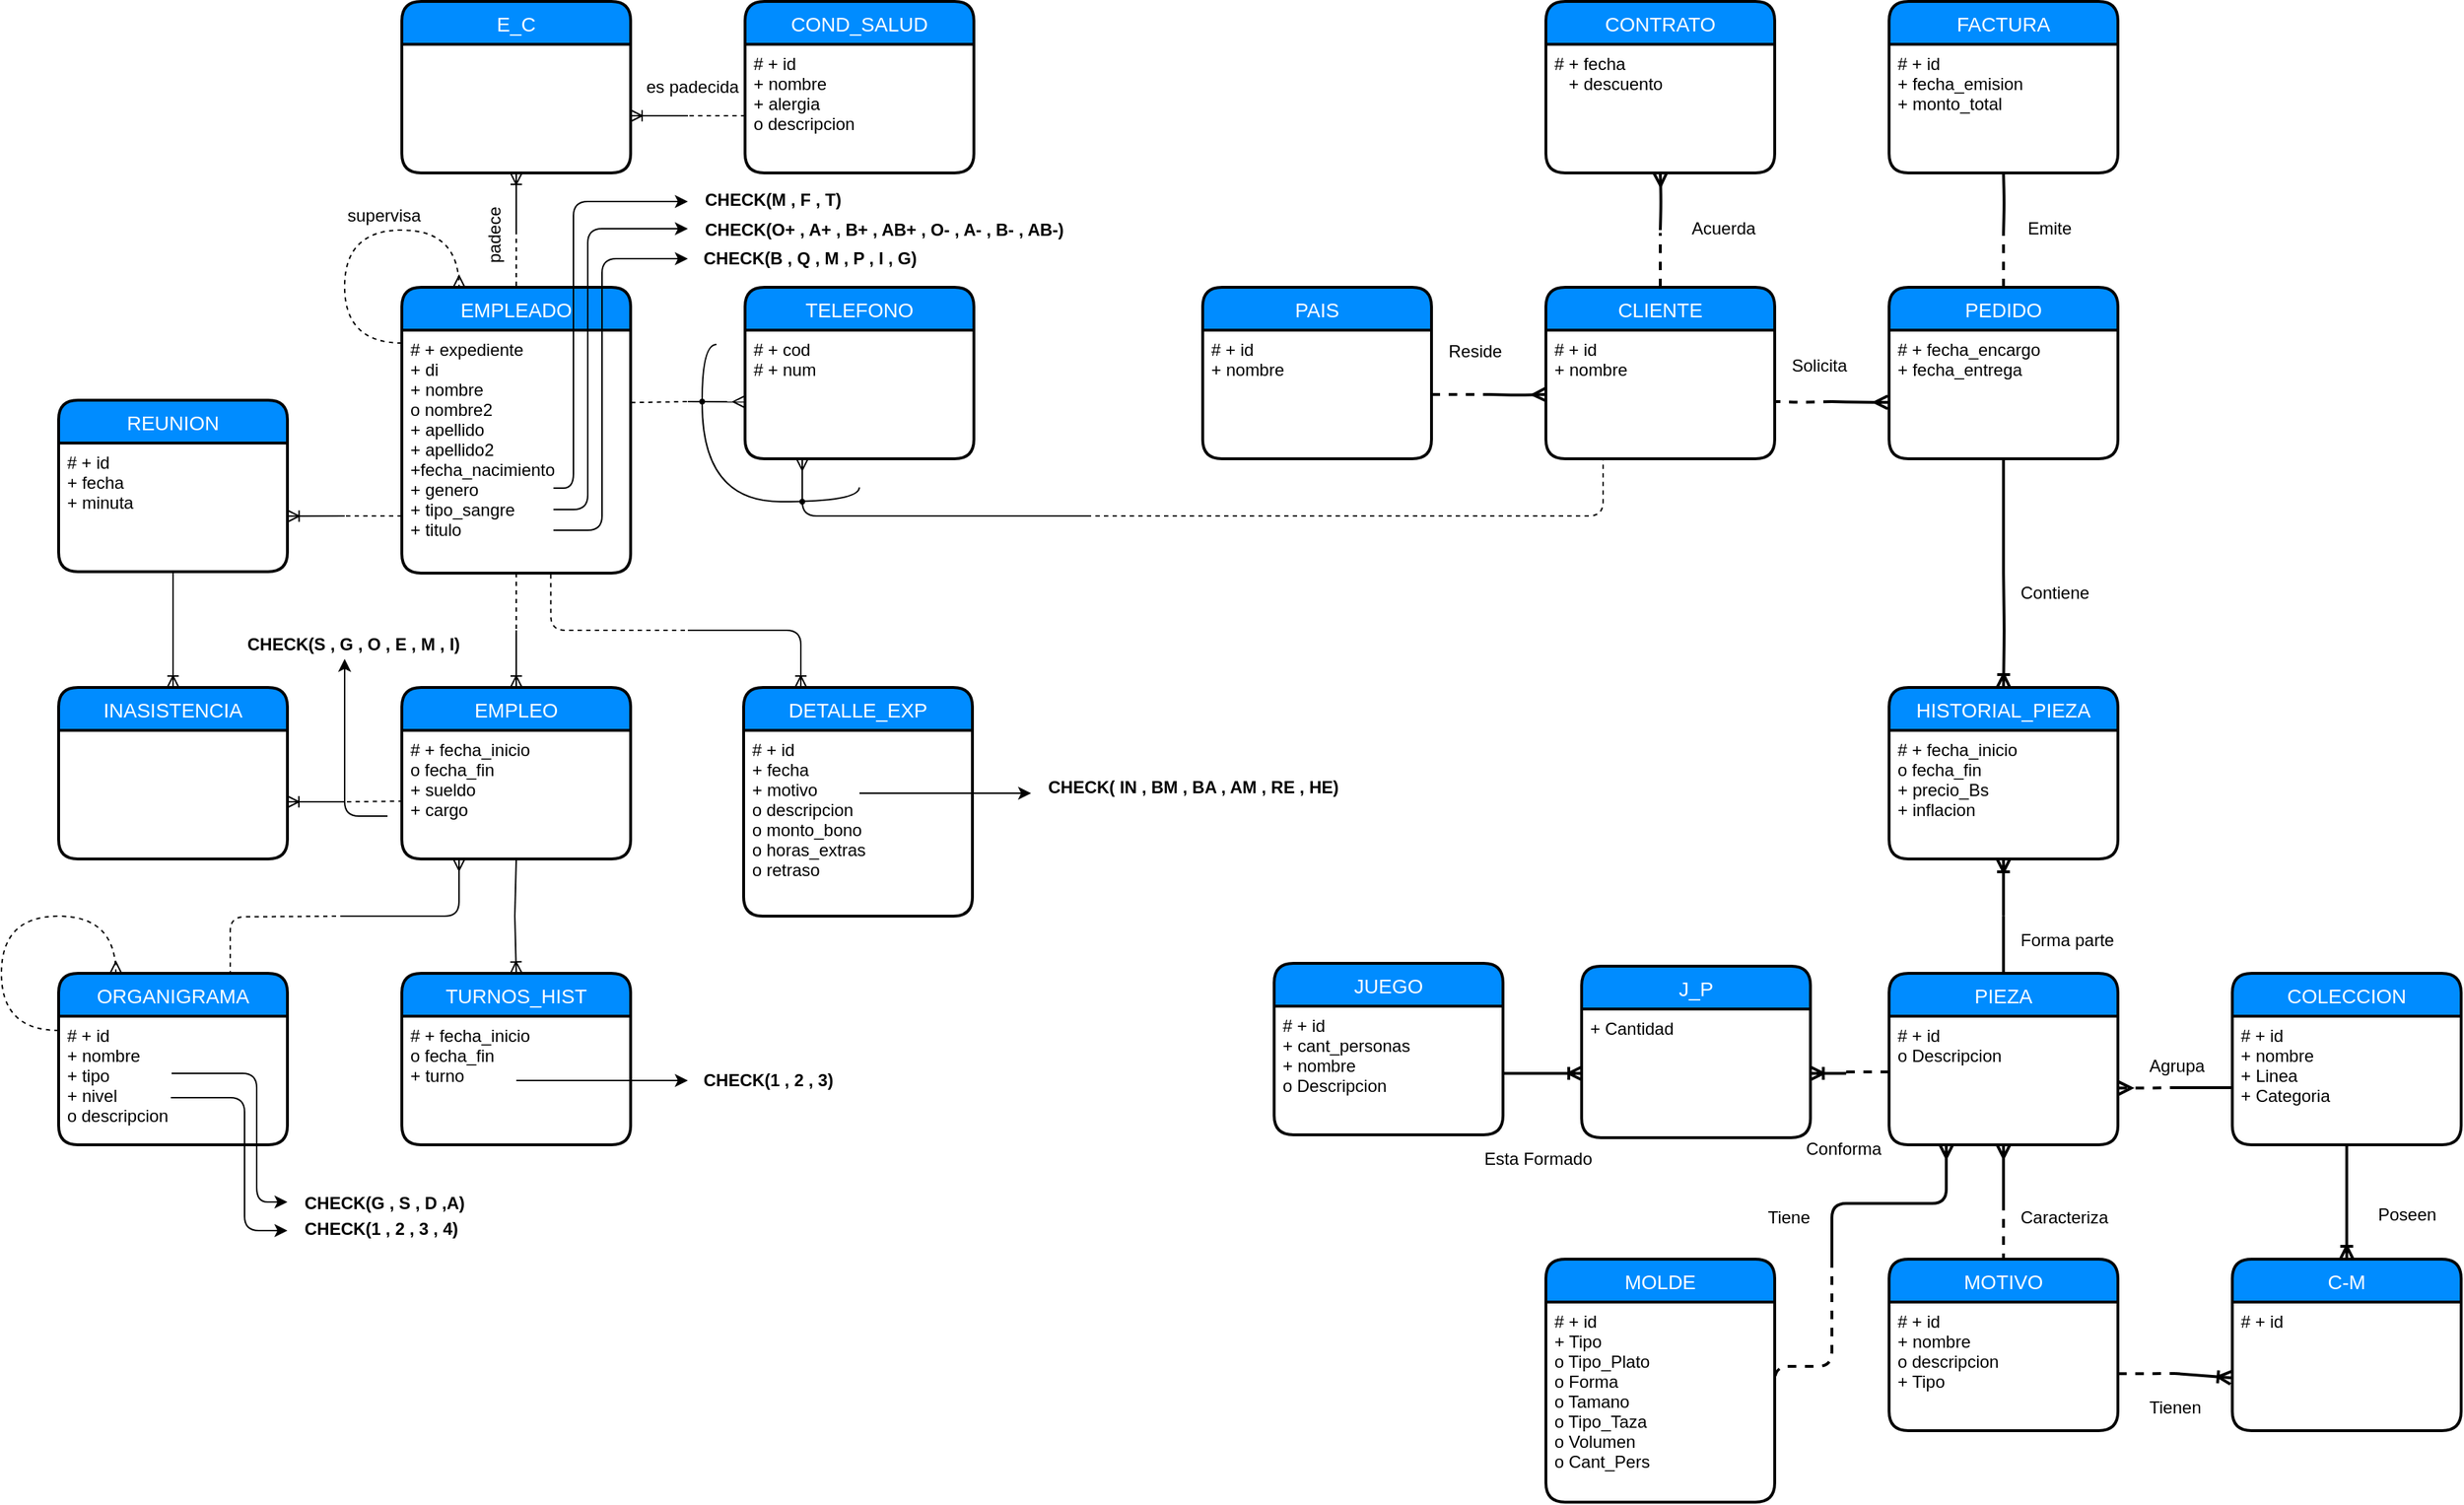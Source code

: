 <mxfile version="10.6.9" type="device"><diagram id="KdZ5281UHCIXJ5K23aXB" name="Page-1"><mxGraphModel dx="1227" dy="899" grid="1" gridSize="10" guides="1" tooltips="1" connect="1" arrows="1" fold="1" page="1" pageScale="1" pageWidth="413" pageHeight="291" background="none" math="0" shadow="0"><root><mxCell id="0"/><mxCell id="1" parent="0"/><mxCell id="2Ukig7DDvjT-zc9_AMr1-45" value="" style="edgeStyle=orthogonalEdgeStyle;fontSize=12;html=1;endArrow=ERmany;startArrow=none;strokeWidth=2;entryX=0.5;entryY=1;entryDx=0;entryDy=0;endFill=0;startFill=0;" parent="1" target="8MFb2g2aByraUoQBcx5X-42" edge="1"><mxGeometry width="100" height="100" relative="1" as="geometry"><mxPoint x="1600" y="240" as="sourcePoint"/><mxPoint x="2820" y="192" as="targetPoint"/></mxGeometry></mxCell><mxCell id="2Ukig7DDvjT-zc9_AMr1-69" value="" style="edgeStyle=orthogonalEdgeStyle;fontSize=12;html=1;endArrow=none;startArrow=ERmany;strokeWidth=2;endFill=0;startFill=0;exitX=-0.006;exitY=0.561;exitDx=0;exitDy=0;exitPerimeter=0;" parent="1" source="8MFb2g2aByraUoQBcx5X-36" edge="1"><mxGeometry width="100" height="100" relative="1" as="geometry"><mxPoint x="1750" y="370" as="sourcePoint"/><mxPoint x="1720" y="360" as="targetPoint"/><Array as="points"><mxPoint x="1740" y="360"/></Array></mxGeometry></mxCell><mxCell id="2Ukig7DDvjT-zc9_AMr1-70" value="" style="edgeStyle=orthogonalEdgeStyle;fontSize=12;html=1;endArrow=none;startArrow=none;strokeWidth=2;entryX=0.5;entryY=1;entryDx=0;entryDy=0;startFill=0;endFill=0;" parent="1" target="8MFb2g2aByraUoQBcx5X-44" edge="1"><mxGeometry width="100" height="100" relative="1" as="geometry"><mxPoint x="1840" y="242" as="sourcePoint"/><mxPoint x="2890" y="105" as="targetPoint"/></mxGeometry></mxCell><mxCell id="2Ukig7DDvjT-zc9_AMr1-71" value="" style="edgeStyle=orthogonalEdgeStyle;fontSize=12;html=1;endArrow=none;startArrow=none;strokeWidth=2;entryX=1.005;entryY=0.555;entryDx=0;entryDy=0;startFill=0;endFill=0;dashed=1;entryPerimeter=0;" parent="1" target="8MFb2g2aByraUoQBcx5X-38" edge="1"><mxGeometry width="100" height="100" relative="1" as="geometry"><mxPoint x="1720" y="360" as="sourcePoint"/><mxPoint x="2580" y="432" as="targetPoint"/><Array as="points"/></mxGeometry></mxCell><mxCell id="2Ukig7DDvjT-zc9_AMr1-72" value="" style="edgeStyle=orthogonalEdgeStyle;fontSize=12;html=1;endArrow=none;startArrow=none;strokeWidth=2;exitX=0.5;exitY=0;exitDx=0;exitDy=0;startFill=0;endFill=0;dashed=1;" parent="1" source="8MFb2g2aByraUoQBcx5X-37" edge="1"><mxGeometry width="100" height="100" relative="1" as="geometry"><mxPoint x="2750" y="272" as="sourcePoint"/><mxPoint x="1600" y="242" as="targetPoint"/></mxGeometry></mxCell><mxCell id="2Ukig7DDvjT-zc9_AMr1-75" value="" style="edgeStyle=orthogonalEdgeStyle;fontSize=12;html=1;endArrow=ERmany;startArrow=none;strokeWidth=2;entryX=0;entryY=0.5;entryDx=0;entryDy=0;endFill=0;startFill=0;" parent="1" target="8MFb2g2aByraUoQBcx5X-38" edge="1"><mxGeometry width="100" height="100" relative="1" as="geometry"><mxPoint x="1480" y="355" as="sourcePoint"/><mxPoint x="2480" y="512" as="targetPoint"/></mxGeometry></mxCell><mxCell id="2Ukig7DDvjT-zc9_AMr1-77" value="" style="edgeStyle=orthogonalEdgeStyle;fontSize=12;html=1;endArrow=none;startArrow=none;strokeWidth=2;dashed=1;startFill=0;endFill=0;exitX=0.5;exitY=0;exitDx=0;exitDy=0;" parent="1" source="8MFb2g2aByraUoQBcx5X-35" edge="1"><mxGeometry width="100" height="100" relative="1" as="geometry"><mxPoint x="2400" y="282" as="sourcePoint"/><mxPoint x="1840" y="242" as="targetPoint"/></mxGeometry></mxCell><mxCell id="8MFb2g2aByraUoQBcx5X-41" value="CONTRATO" style="swimlane;childLayout=stackLayout;horizontal=1;startSize=30;horizontalStack=0;fillColor=#008cff;fontColor=#FFFFFF;rounded=1;fontSize=14;fontStyle=0;strokeWidth=2;resizeParent=0;resizeLast=1;shadow=0;dashed=0;align=center;" parent="1" vertex="1"><mxGeometry x="1520" y="80" width="160" height="120" as="geometry"/></mxCell><mxCell id="8MFb2g2aByraUoQBcx5X-42" value="# + fecha&#10;   + descuento&#10;" style="align=left;strokeColor=none;fillColor=none;spacingLeft=4;fontSize=12;verticalAlign=top;resizable=0;rotatable=0;part=1;" parent="8MFb2g2aByraUoQBcx5X-41" vertex="1"><mxGeometry y="30" width="160" height="90" as="geometry"/></mxCell><mxCell id="8MFb2g2aByraUoQBcx5X-37" value="CLIENTE" style="swimlane;childLayout=stackLayout;horizontal=1;startSize=30;horizontalStack=0;fillColor=#008cff;fontColor=#FFFFFF;rounded=1;fontSize=14;fontStyle=0;strokeWidth=2;resizeParent=0;resizeLast=1;shadow=0;dashed=0;align=center;" parent="1" vertex="1"><mxGeometry x="1520" y="280" width="160" height="120" as="geometry"/></mxCell><mxCell id="8MFb2g2aByraUoQBcx5X-38" value="# + id&#10;+ nombre&#10;" style="align=left;strokeColor=none;fillColor=none;spacingLeft=4;fontSize=12;verticalAlign=top;resizable=0;rotatable=0;part=1;" parent="8MFb2g2aByraUoQBcx5X-37" vertex="1"><mxGeometry y="30" width="160" height="90" as="geometry"/></mxCell><mxCell id="8MFb2g2aByraUoQBcx5X-45" value="PAIS" style="swimlane;childLayout=stackLayout;horizontal=1;startSize=30;horizontalStack=0;fillColor=#008cff;fontColor=#FFFFFF;rounded=1;fontSize=14;fontStyle=0;strokeWidth=2;resizeParent=0;resizeLast=1;shadow=0;dashed=0;align=center;" parent="1" vertex="1"><mxGeometry x="1280" y="280" width="160" height="120" as="geometry"/></mxCell><mxCell id="8MFb2g2aByraUoQBcx5X-46" value="# + id&#10;+ nombre&#10;" style="align=left;strokeColor=none;fillColor=none;spacingLeft=4;fontSize=12;verticalAlign=top;resizable=0;rotatable=0;part=1;" parent="8MFb2g2aByraUoQBcx5X-45" vertex="1"><mxGeometry y="30" width="160" height="90" as="geometry"/></mxCell><mxCell id="8MFb2g2aByraUoQBcx5X-35" value="PEDIDO" style="swimlane;childLayout=stackLayout;horizontal=1;startSize=30;horizontalStack=0;fillColor=#008cff;fontColor=#FFFFFF;rounded=1;fontSize=14;fontStyle=0;strokeWidth=2;resizeParent=0;resizeLast=1;shadow=0;dashed=0;align=center;" parent="1" vertex="1"><mxGeometry x="1760" y="280" width="160" height="120" as="geometry"/></mxCell><mxCell id="8MFb2g2aByraUoQBcx5X-36" value="# + fecha_encargo&#10;+ fecha_entrega&#10;" style="align=left;strokeColor=none;fillColor=none;spacingLeft=4;fontSize=12;verticalAlign=top;resizable=0;rotatable=0;part=1;" parent="8MFb2g2aByraUoQBcx5X-35" vertex="1"><mxGeometry y="30" width="160" height="90" as="geometry"/></mxCell><mxCell id="8MFb2g2aByraUoQBcx5X-43" value="FACTURA" style="swimlane;childLayout=stackLayout;horizontal=1;startSize=30;horizontalStack=0;fillColor=#008cff;fontColor=#FFFFFF;rounded=1;fontSize=14;fontStyle=0;strokeWidth=2;resizeParent=0;resizeLast=1;shadow=0;dashed=0;align=center;" parent="1" vertex="1"><mxGeometry x="1760" y="80" width="160" height="120" as="geometry"/></mxCell><mxCell id="8MFb2g2aByraUoQBcx5X-44" value="# + id&#10;+ fecha_emision&#10;+ monto_total&#10;" style="align=left;strokeColor=none;fillColor=none;spacingLeft=4;fontSize=12;verticalAlign=top;resizable=0;rotatable=0;part=1;" parent="8MFb2g2aByraUoQBcx5X-43" vertex="1"><mxGeometry y="30" width="160" height="90" as="geometry"/></mxCell><mxCell id="n-U957PJ77LbrrC97Px5-15" value="COLECCION" style="swimlane;childLayout=stackLayout;horizontal=1;startSize=30;horizontalStack=0;fillColor=#008cff;fontColor=#FFFFFF;rounded=1;fontSize=14;fontStyle=0;strokeWidth=2;resizeParent=0;resizeLast=1;shadow=0;dashed=0;align=center;" parent="1" vertex="1"><mxGeometry x="2000" y="760" width="160" height="120" as="geometry"/></mxCell><mxCell id="n-U957PJ77LbrrC97Px5-16" value="# + id&#10;+ nombre&#10;+ Linea&#10;+ Categoria&#10;" style="align=left;strokeColor=none;fillColor=none;spacingLeft=4;fontSize=12;verticalAlign=top;resizable=0;rotatable=0;part=1;" parent="n-U957PJ77LbrrC97Px5-15" vertex="1"><mxGeometry y="30" width="160" height="90" as="geometry"/></mxCell><mxCell id="n-U957PJ77LbrrC97Px5-17" value="PIEZA" style="swimlane;childLayout=stackLayout;horizontal=1;startSize=30;horizontalStack=0;fillColor=#008cff;fontColor=#FFFFFF;rounded=1;fontSize=14;fontStyle=0;strokeWidth=2;resizeParent=0;resizeLast=1;shadow=0;dashed=0;align=center;" parent="1" vertex="1"><mxGeometry x="1760" y="760" width="160" height="120" as="geometry"/></mxCell><mxCell id="n-U957PJ77LbrrC97Px5-18" value="# + id&#10;o Descripcion&#10;" style="align=left;strokeColor=none;fillColor=none;spacingLeft=4;fontSize=12;verticalAlign=top;resizable=0;rotatable=0;part=1;" parent="n-U957PJ77LbrrC97Px5-17" vertex="1"><mxGeometry y="30" width="160" height="90" as="geometry"/></mxCell><mxCell id="n-U957PJ77LbrrC97Px5-43" value="" style="edgeStyle=orthogonalEdgeStyle;fontSize=12;html=1;endArrow=none;startArrow=none;startFill=0;endFill=0;exitX=0.5;exitY=1;exitDx=0;exitDy=0;strokeWidth=2;" parent="1" source="8MFb2g2aByraUoQBcx5X-36" edge="1"><mxGeometry width="100" height="100" relative="1" as="geometry"><mxPoint x="2024.5" y="499.667" as="sourcePoint"/><mxPoint x="1840" y="480" as="targetPoint"/><Array as="points"><mxPoint x="1840" y="480"/></Array></mxGeometry></mxCell><mxCell id="n-U957PJ77LbrrC97Px5-44" value="" style="edgeStyle=orthogonalEdgeStyle;fontSize=12;html=1;endArrow=ERoneToMany;startArrow=none;startFill=0;endFill=0;entryX=0.5;entryY=0;entryDx=0;entryDy=0;strokeWidth=2;" parent="1" target="n-U957PJ77LbrrC97Px5-59" edge="1"><mxGeometry width="100" height="100" relative="1" as="geometry"><mxPoint x="1840" y="480" as="sourcePoint"/><mxPoint x="1918.667" y="519.667" as="targetPoint"/><Array as="points"/></mxGeometry></mxCell><mxCell id="n-U957PJ77LbrrC97Px5-45" value="" style="edgeStyle=orthogonalEdgeStyle;fontSize=12;html=1;endArrow=none;startArrow=ERoneToMany;startFill=0;endFill=0;exitX=0.5;exitY=1;exitDx=0;exitDy=0;strokeWidth=2;" parent="1" source="n-U957PJ77LbrrC97Px5-60" edge="1"><mxGeometry width="100" height="100" relative="1" as="geometry"><mxPoint x="1760.5" y="719.667" as="sourcePoint"/><mxPoint x="1839.667" y="719.667" as="targetPoint"/><Array as="points"><mxPoint x="1840" y="720"/></Array></mxGeometry></mxCell><mxCell id="n-U957PJ77LbrrC97Px5-46" value="" style="edgeStyle=orthogonalEdgeStyle;fontSize=12;html=1;endArrow=none;startArrow=none;startFill=0;endFill=0;exitX=0.5;exitY=0;exitDx=0;exitDy=0;strokeWidth=2;" parent="1" source="n-U957PJ77LbrrC97Px5-17" edge="1"><mxGeometry width="100" height="100" relative="1" as="geometry"><mxPoint x="1760.5" y="719.667" as="sourcePoint"/><mxPoint x="1839.667" y="719.667" as="targetPoint"/><Array as="points"><mxPoint x="1840" y="720"/></Array></mxGeometry></mxCell><mxCell id="n-U957PJ77LbrrC97Px5-49" value="" style="edgeStyle=orthogonalEdgeStyle;fontSize=12;html=1;endArrow=none;startArrow=ERmany;startFill=0;endFill=0;exitX=0.5;exitY=1;exitDx=0;exitDy=0;strokeWidth=2;" parent="1" source="n-U957PJ77LbrrC97Px5-18" edge="1"><mxGeometry width="100" height="100" relative="1" as="geometry"><mxPoint x="1900" y="930.667" as="sourcePoint"/><mxPoint x="1840" y="920" as="targetPoint"/><Array as="points"/></mxGeometry></mxCell><mxCell id="n-U957PJ77LbrrC97Px5-50" value="" style="edgeStyle=orthogonalEdgeStyle;fontSize=12;html=1;endArrow=none;startArrow=none;dashed=1;startFill=0;endFill=0;entryX=0.5;entryY=0;entryDx=0;entryDy=0;strokeWidth=2;" parent="1" target="n-U957PJ77LbrrC97Px5-13" edge="1"><mxGeometry width="100" height="100" relative="1" as="geometry"><mxPoint x="1840" y="920" as="sourcePoint"/><mxPoint x="2009.667" y="929.667" as="targetPoint"/><Array as="points"><mxPoint x="1840" y="929"/><mxPoint x="1840" y="929"/></Array></mxGeometry></mxCell><mxCell id="n-U957PJ77LbrrC97Px5-54" value="" style="edgeStyle=orthogonalEdgeStyle;fontSize=12;html=1;endArrow=none;startArrow=none;startFill=0;endFill=0;entryX=0;entryY=0.556;entryDx=0;entryDy=0;entryPerimeter=0;strokeWidth=2;" parent="1" target="n-U957PJ77LbrrC97Px5-16" edge="1"><mxGeometry width="100" height="100" relative="1" as="geometry"><mxPoint x="1960" y="840" as="sourcePoint"/><mxPoint x="2060.5" y="919.667" as="targetPoint"/><Array as="points"><mxPoint x="1980" y="840"/><mxPoint x="1980" y="840"/></Array></mxGeometry></mxCell><mxCell id="n-U957PJ77LbrrC97Px5-55" value="" style="edgeStyle=orthogonalEdgeStyle;fontSize=12;html=1;endArrow=none;startArrow=ERmany;startFill=0;endFill=0;exitX=1.002;exitY=0.559;exitDx=0;exitDy=0;exitPerimeter=0;dashed=1;strokeWidth=2;" parent="1" source="n-U957PJ77LbrrC97Px5-18" edge="1"><mxGeometry width="100" height="100" relative="1" as="geometry"><mxPoint x="1930" y="850" as="sourcePoint"/><mxPoint x="1960" y="840" as="targetPoint"/><Array as="points"><mxPoint x="1940" y="840"/><mxPoint x="1940" y="840"/></Array></mxGeometry></mxCell><mxCell id="n-U957PJ77LbrrC97Px5-59" value="HISTORIAL_PIEZA" style="swimlane;childLayout=stackLayout;horizontal=1;startSize=30;horizontalStack=0;fillColor=#008cff;fontColor=#FFFFFF;rounded=1;fontSize=14;fontStyle=0;strokeWidth=2;resizeParent=0;resizeLast=1;shadow=0;dashed=0;align=center;" parent="1" vertex="1"><mxGeometry x="1760" y="560" width="160" height="120" as="geometry"/></mxCell><mxCell id="n-U957PJ77LbrrC97Px5-60" value="# + fecha_inicio&#10;o fecha_fin&#10;+ precio_Bs&#10;+ inflacion&#10;" style="align=left;strokeColor=none;fillColor=none;spacingLeft=4;fontSize=12;verticalAlign=top;resizable=0;rotatable=0;part=1;" parent="n-U957PJ77LbrrC97Px5-59" vertex="1"><mxGeometry y="30" width="160" height="90" as="geometry"/></mxCell><mxCell id="n-U957PJ77LbrrC97Px5-13" value="MOTIVO" style="swimlane;childLayout=stackLayout;horizontal=1;startSize=30;horizontalStack=0;fillColor=#008cff;fontColor=#FFFFFF;rounded=1;fontSize=14;fontStyle=0;strokeWidth=2;resizeParent=0;resizeLast=1;shadow=0;dashed=0;align=center;" parent="1" vertex="1"><mxGeometry x="1760" y="960" width="160" height="120" as="geometry"/></mxCell><mxCell id="n-U957PJ77LbrrC97Px5-14" value="# + id&#10;+ nombre&#10;o descripcion&#10;+ Tipo&#10;" style="align=left;strokeColor=none;fillColor=none;spacingLeft=4;fontSize=12;verticalAlign=top;resizable=0;rotatable=0;part=1;" parent="n-U957PJ77LbrrC97Px5-13" vertex="1"><mxGeometry y="30" width="160" height="90" as="geometry"/></mxCell><mxCell id="n-U957PJ77LbrrC97Px5-71" value="" style="edgeStyle=orthogonalEdgeStyle;fontSize=12;html=1;endArrow=none;startArrow=none;startFill=0;endFill=0;strokeWidth=2;exitX=1.001;exitY=0.557;exitDx=0;exitDy=0;exitPerimeter=0;dashed=1;" parent="1" source="n-U957PJ77LbrrC97Px5-14" edge="1"><mxGeometry width="100" height="100" relative="1" as="geometry"><mxPoint x="1920" y="1041" as="sourcePoint"/><mxPoint x="1960" y="1040" as="targetPoint"/><Array as="points"><mxPoint x="1940" y="1040"/><mxPoint x="1940" y="1040"/></Array></mxGeometry></mxCell><mxCell id="n-U957PJ77LbrrC97Px5-77" value="C-M" style="swimlane;childLayout=stackLayout;horizontal=1;startSize=30;horizontalStack=0;fillColor=#008cff;fontColor=#FFFFFF;rounded=1;fontSize=14;fontStyle=0;strokeWidth=2;resizeParent=0;resizeLast=1;shadow=0;dashed=0;align=center;" parent="1" vertex="1"><mxGeometry x="2000" y="960" width="160" height="120" as="geometry"/></mxCell><mxCell id="n-U957PJ77LbrrC97Px5-78" value="# + id" style="align=left;strokeColor=none;fillColor=none;spacingLeft=4;fontSize=12;verticalAlign=top;resizable=0;rotatable=0;part=1;" parent="n-U957PJ77LbrrC97Px5-77" vertex="1"><mxGeometry y="30" width="160" height="90" as="geometry"/></mxCell><mxCell id="1t8jp2ExBlHIEbBPJkbj-30" value="" style="edgeStyle=orthogonalEdgeStyle;fontSize=12;html=1;endArrow=none;startArrow=none;strokeWidth=2;endFill=0;startFill=0;exitX=1;exitY=0.5;exitDx=0;exitDy=0;dashed=1;" parent="1" source="8MFb2g2aByraUoQBcx5X-46" edge="1"><mxGeometry width="100" height="100" relative="1" as="geometry"><mxPoint x="1450" y="350" as="sourcePoint"/><mxPoint x="1480" y="355" as="targetPoint"/></mxGeometry></mxCell><mxCell id="2U6bCRyhWDE1YQXU-Az3-1" value="Esta Formado" style="text;html=1;resizable=0;points=[];autosize=1;align=left;verticalAlign=top;spacingTop=-4;" parent="1" vertex="1"><mxGeometry x="1475" y="880" width="90" height="20" as="geometry"/></mxCell><mxCell id="2U6bCRyhWDE1YQXU-Az3-2" value="Agrupa" style="text;html=1;resizable=0;points=[];autosize=1;align=left;verticalAlign=top;spacingTop=-4;" parent="1" vertex="1"><mxGeometry x="1940" y="815" width="50" height="20" as="geometry"/></mxCell><mxCell id="2U6bCRyhWDE1YQXU-Az3-5" value="Tienen" style="text;html=1;resizable=0;points=[];autosize=1;align=left;verticalAlign=top;spacingTop=-4;" parent="1" vertex="1"><mxGeometry x="1940" y="1054" width="50" height="20" as="geometry"/></mxCell><mxCell id="2U6bCRyhWDE1YQXU-Az3-6" value="Caracteriza" style="text;html=1;resizable=0;points=[];autosize=1;align=left;verticalAlign=top;spacingTop=-4;" parent="1" vertex="1"><mxGeometry x="1850" y="921" width="80" height="20" as="geometry"/></mxCell><mxCell id="2U6bCRyhWDE1YQXU-Az3-8" value="Contiene" style="text;html=1;resizable=0;points=[];autosize=1;align=left;verticalAlign=top;spacingTop=-4;" parent="1" vertex="1"><mxGeometry x="1850" y="484" width="60" height="20" as="geometry"/></mxCell><mxCell id="2U6bCRyhWDE1YQXU-Az3-9" value="Forma parte" style="text;html=1;resizable=0;points=[];autosize=1;align=left;verticalAlign=top;spacingTop=-4;" parent="1" vertex="1"><mxGeometry x="1850" y="727" width="80" height="20" as="geometry"/></mxCell><mxCell id="2U6bCRyhWDE1YQXU-Az3-11" value="MOLDE" style="swimlane;childLayout=stackLayout;horizontal=1;startSize=30;horizontalStack=0;fillColor=#008cff;fontColor=#FFFFFF;rounded=1;fontSize=14;fontStyle=0;strokeWidth=2;resizeParent=0;resizeLast=1;shadow=0;dashed=0;align=center;" parent="1" vertex="1"><mxGeometry x="1520" y="960" width="160" height="170" as="geometry"/></mxCell><mxCell id="2U6bCRyhWDE1YQXU-Az3-12" value="# + id&#10;+ Tipo&#10;o Tipo_Plato&#10;o Forma&#10;o Tamano&#10;o Tipo_Taza&#10;o Volumen&#10;o Cant_Pers&#10;&#10;" style="align=left;strokeColor=none;fillColor=none;spacingLeft=4;fontSize=12;verticalAlign=top;resizable=0;rotatable=0;part=1;" parent="2U6bCRyhWDE1YQXU-Az3-11" vertex="1"><mxGeometry y="30" width="160" height="140" as="geometry"/></mxCell><mxCell id="2U6bCRyhWDE1YQXU-Az3-16" value="" style="edgeStyle=orthogonalEdgeStyle;fontSize=12;html=1;endArrow=none;startArrow=none;dashed=1;startFill=0;endFill=0;entryX=1;entryY=0.5;entryDx=0;entryDy=0;strokeWidth=2;" parent="1" target="2U6bCRyhWDE1YQXU-Az3-12" edge="1"><mxGeometry width="100" height="100" relative="1" as="geometry"><mxPoint x="1720" y="960" as="sourcePoint"/><mxPoint x="1720" y="1070" as="targetPoint"/><Array as="points"><mxPoint x="1720" y="1035"/></Array></mxGeometry></mxCell><mxCell id="2U6bCRyhWDE1YQXU-Az3-17" value="" style="edgeStyle=orthogonalEdgeStyle;fontSize=12;html=1;endArrow=ERmany;startArrow=none;startFill=0;endFill=0;strokeWidth=2;entryX=0.25;entryY=1;entryDx=0;entryDy=0;" parent="1" target="n-U957PJ77LbrrC97Px5-18" edge="1"><mxGeometry width="100" height="100" relative="1" as="geometry"><mxPoint x="1720" y="960" as="sourcePoint"/><mxPoint x="1731" y="880" as="targetPoint"/><Array as="points"><mxPoint x="1720" y="921"/><mxPoint x="1800" y="921"/></Array></mxGeometry></mxCell><mxCell id="2U6bCRyhWDE1YQXU-Az3-18" value="Tiene" style="text;html=1;strokeColor=none;fillColor=none;align=center;verticalAlign=middle;whiteSpace=wrap;rounded=0;" parent="1" vertex="1"><mxGeometry x="1670" y="921" width="40" height="20" as="geometry"/></mxCell><mxCell id="2U6bCRyhWDE1YQXU-Az3-27" value="" style="endArrow=ERoneToMany;html=1;strokeWidth=2;endFill=0;" parent="1" edge="1"><mxGeometry width="50" height="50" relative="1" as="geometry"><mxPoint x="1960" y="1040" as="sourcePoint"/><mxPoint x="1999" y="1043" as="targetPoint"/></mxGeometry></mxCell><mxCell id="ecQunXTsC8GVdvr3yXkD-1" value="Solicita" style="text;html=1;resizable=0;points=[];autosize=1;align=left;verticalAlign=top;spacingTop=-4;" parent="1" vertex="1"><mxGeometry x="1690" y="325" width="50" height="20" as="geometry"/></mxCell><mxCell id="ecQunXTsC8GVdvr3yXkD-2" value="Emite" style="text;html=1;resizable=0;points=[];autosize=1;align=left;verticalAlign=top;spacingTop=-4;" parent="1" vertex="1"><mxGeometry x="1855" y="229" width="50" height="20" as="geometry"/></mxCell><mxCell id="ecQunXTsC8GVdvr3yXkD-3" value="Acuerda" style="text;html=1;resizable=0;points=[];autosize=1;align=left;verticalAlign=top;spacingTop=-4;" parent="1" vertex="1"><mxGeometry x="1620" y="229" width="60" height="20" as="geometry"/></mxCell><mxCell id="ecQunXTsC8GVdvr3yXkD-4" value="Reside" style="text;html=1;resizable=0;points=[];autosize=1;align=left;verticalAlign=top;spacingTop=-4;" parent="1" vertex="1"><mxGeometry x="1450" y="315" width="50" height="20" as="geometry"/></mxCell><mxCell id="N-Uni06-VguMJEZUlkR4-1" value="" style="endArrow=ERoneToMany;html=1;strokeWidth=2;endFill=0;exitX=0.5;exitY=1;exitDx=0;exitDy=0;" parent="1" source="n-U957PJ77LbrrC97Px5-16" target="n-U957PJ77LbrrC97Px5-77" edge="1"><mxGeometry width="50" height="50" relative="1" as="geometry"><mxPoint x="2070" y="910" as="sourcePoint"/><mxPoint x="2130" y="930" as="targetPoint"/></mxGeometry></mxCell><mxCell id="n-U957PJ77LbrrC97Px5-19" value="JUEGO" style="swimlane;childLayout=stackLayout;horizontal=1;startSize=30;horizontalStack=0;fillColor=#008cff;fontColor=#FFFFFF;rounded=1;fontSize=14;fontStyle=0;strokeWidth=2;resizeParent=0;resizeLast=1;shadow=0;dashed=0;align=center;" parent="1" vertex="1"><mxGeometry x="1330" y="753" width="160" height="120" as="geometry"/></mxCell><mxCell id="n-U957PJ77LbrrC97Px5-20" value="# + id&#10;+ cant_personas&#10;+ nombre&#10;o Descripcion&#10;" style="align=left;strokeColor=none;fillColor=none;spacingLeft=4;fontSize=12;verticalAlign=top;resizable=0;rotatable=0;part=1;" parent="n-U957PJ77LbrrC97Px5-19" vertex="1"><mxGeometry y="30" width="160" height="90" as="geometry"/></mxCell><mxCell id="N-Uni06-VguMJEZUlkR4-3" value="J_P" style="swimlane;childLayout=stackLayout;horizontal=1;startSize=30;horizontalStack=0;fillColor=#008cff;fontColor=#FFFFFF;rounded=1;fontSize=14;fontStyle=0;strokeWidth=2;resizeParent=0;resizeLast=1;shadow=0;dashed=0;align=center;" parent="1" vertex="1"><mxGeometry x="1545" y="755" width="160" height="120" as="geometry"/></mxCell><mxCell id="N-Uni06-VguMJEZUlkR4-4" value="+ Cantidad" style="align=left;strokeColor=none;fillColor=none;spacingLeft=4;fontSize=12;verticalAlign=top;resizable=0;rotatable=0;part=1;" parent="N-Uni06-VguMJEZUlkR4-3" vertex="1"><mxGeometry y="30" width="160" height="90" as="geometry"/></mxCell><mxCell id="N-Uni06-VguMJEZUlkR4-5" value="" style="endArrow=none;html=1;strokeWidth=2;startArrow=ERoneToMany;startFill=0;exitX=0;exitY=0.5;exitDx=0;exitDy=0;entryX=1;entryY=0.522;entryDx=0;entryDy=0;entryPerimeter=0;" parent="1" source="N-Uni06-VguMJEZUlkR4-4" target="n-U957PJ77LbrrC97Px5-20" edge="1"><mxGeometry width="50" height="50" relative="1" as="geometry"><mxPoint x="1530" y="830" as="sourcePoint"/><mxPoint x="1500" y="830" as="targetPoint"/></mxGeometry></mxCell><mxCell id="N-Uni06-VguMJEZUlkR4-6" value="" style="endArrow=none;dashed=1;html=1;strokeWidth=2;entryX=0;entryY=0.433;entryDx=0;entryDy=0;entryPerimeter=0;" parent="1" target="n-U957PJ77LbrrC97Px5-18" edge="1"><mxGeometry width="50" height="50" relative="1" as="geometry"><mxPoint x="1730" y="829" as="sourcePoint"/><mxPoint x="1750" y="830" as="targetPoint"/></mxGeometry></mxCell><mxCell id="N-Uni06-VguMJEZUlkR4-7" value="" style="endArrow=none;html=1;strokeWidth=2;startArrow=ERoneToMany;startFill=0;exitX=1;exitY=0.5;exitDx=0;exitDy=0;" parent="1" source="N-Uni06-VguMJEZUlkR4-4" edge="1"><mxGeometry width="50" height="50" relative="1" as="geometry"><mxPoint x="1710" y="850" as="sourcePoint"/><mxPoint x="1730" y="830" as="targetPoint"/></mxGeometry></mxCell><mxCell id="N-Uni06-VguMJEZUlkR4-8" value="Poseen" style="text;html=1;resizable=0;points=[];autosize=1;align=left;verticalAlign=top;spacingTop=-4;" parent="1" vertex="1"><mxGeometry x="2100" y="919" width="60" height="20" as="geometry"/></mxCell><mxCell id="N-Uni06-VguMJEZUlkR4-9" value="Conforma" style="text;html=1;resizable=0;points=[];autosize=1;align=left;verticalAlign=top;spacingTop=-4;" parent="1" vertex="1"><mxGeometry x="1700" y="873" width="70" height="20" as="geometry"/></mxCell><mxCell id="o8Cp47a7-h-ELg4AYFY1-5" value="TELEFONO" style="swimlane;childLayout=stackLayout;horizontal=1;startSize=30;horizontalStack=0;fillColor=#008cff;fontColor=#FFFFFF;rounded=1;fontSize=14;fontStyle=0;strokeWidth=2;resizeParent=0;resizeLast=1;shadow=0;dashed=0;align=center;" vertex="1" parent="1"><mxGeometry x="960" y="280" width="160" height="120" as="geometry"/></mxCell><mxCell id="o8Cp47a7-h-ELg4AYFY1-6" value="# + cod&#10;# + num&#10;" style="align=left;strokeColor=none;fillColor=none;spacingLeft=4;fontSize=12;verticalAlign=top;resizable=0;rotatable=0;part=1;" vertex="1" parent="o8Cp47a7-h-ELg4AYFY1-5"><mxGeometry y="30" width="160" height="90" as="geometry"/></mxCell><mxCell id="o8Cp47a7-h-ELg4AYFY1-3" value="EMPLEADO" style="swimlane;childLayout=stackLayout;horizontal=1;startSize=30;horizontalStack=0;fillColor=#008cff;fontColor=#FFFFFF;rounded=1;fontSize=14;fontStyle=0;strokeWidth=2;resizeParent=0;resizeLast=1;shadow=0;dashed=0;align=center;" vertex="1" parent="1"><mxGeometry x="720" y="280" width="160" height="200" as="geometry"/></mxCell><mxCell id="o8Cp47a7-h-ELg4AYFY1-10" value="" style="endArrow=classic;html=1;edgeStyle=elbowEdgeStyle;" edge="1" parent="o8Cp47a7-h-ELg4AYFY1-3"><mxGeometry width="50" height="50" relative="1" as="geometry"><mxPoint x="106" y="170" as="sourcePoint"/><mxPoint x="200" y="-20" as="targetPoint"/><Array as="points"><mxPoint x="140" y="80"/></Array></mxGeometry></mxCell><mxCell id="o8Cp47a7-h-ELg4AYFY1-4" value="# + expediente&#10;+ di&#10;+ nombre&#10;o nombre2&#10;+ apellido&#10;+ apellido2&#10;+fecha_nacimiento&#10;+ genero&#10;+ tipo_sangre&#10;+ titulo&#10;&#10;" style="align=left;strokeColor=none;fillColor=none;spacingLeft=4;fontSize=12;verticalAlign=top;resizable=0;rotatable=0;part=1;" vertex="1" parent="o8Cp47a7-h-ELg4AYFY1-3"><mxGeometry y="30" width="160" height="170" as="geometry"/></mxCell><mxCell id="o8Cp47a7-h-ELg4AYFY1-30" value="" style="edgeStyle=orthogonalEdgeStyle;fontSize=12;html=1;endArrow=ERmany;startArrow=none;curved=1;entryX=0.25;entryY=0;entryDx=0;entryDy=0;exitX=0;exitY=0.053;exitDx=0;exitDy=0;exitPerimeter=0;dashed=1;startFill=0;endFill=0;" edge="1" parent="o8Cp47a7-h-ELg4AYFY1-3" source="o8Cp47a7-h-ELg4AYFY1-4" target="o8Cp47a7-h-ELg4AYFY1-3"><mxGeometry width="100" height="100" relative="1" as="geometry"><mxPoint x="-50" y="55" as="sourcePoint"/><mxPoint x="50" y="-45" as="targetPoint"/><Array as="points"><mxPoint x="-40" y="39"/><mxPoint x="-40" y="-40"/><mxPoint x="40" y="-40"/></Array></mxGeometry></mxCell><mxCell id="o8Cp47a7-h-ELg4AYFY1-8" value="" style="endArrow=classic;html=1;edgeStyle=elbowEdgeStyle;" edge="1" parent="1"><mxGeometry width="50" height="50" relative="1" as="geometry"><mxPoint x="826" y="420.5" as="sourcePoint"/><mxPoint x="920" y="220" as="targetPoint"/><Array as="points"><mxPoint x="840" y="320"/></Array></mxGeometry></mxCell><mxCell id="o8Cp47a7-h-ELg4AYFY1-9" value="" style="endArrow=classic;html=1;edgeStyle=elbowEdgeStyle;" edge="1" parent="1"><mxGeometry width="50" height="50" relative="1" as="geometry"><mxPoint x="826" y="435.5" as="sourcePoint"/><mxPoint x="920" y="239" as="targetPoint"/><Array as="points"><mxPoint x="850" y="340"/></Array></mxGeometry></mxCell><mxCell id="o8Cp47a7-h-ELg4AYFY1-11" value="CHECK(M , F , T)" style="text;html=1;resizable=0;points=[];autosize=1;align=left;verticalAlign=top;spacingTop=-4;fontStyle=1" vertex="1" parent="1"><mxGeometry x="930" y="209" width="110" height="20" as="geometry"/></mxCell><mxCell id="o8Cp47a7-h-ELg4AYFY1-12" value="CHECK(O+ , A+ , B+ , AB+ , O- , A- , B- , AB-)" style="text;html=1;resizable=0;points=[];autosize=1;align=left;verticalAlign=top;spacingTop=-4;fontStyle=1" vertex="1" parent="1"><mxGeometry x="930" y="230" width="260" height="20" as="geometry"/></mxCell><mxCell id="o8Cp47a7-h-ELg4AYFY1-13" value="CHECK(B , Q , M , P , I , G)" style="text;html=1;resizable=0;points=[];autosize=1;align=left;verticalAlign=top;spacingTop=-4;fontStyle=1" vertex="1" parent="1"><mxGeometry x="928.5" y="250" width="160" height="20" as="geometry"/></mxCell><mxCell id="o8Cp47a7-h-ELg4AYFY1-15" value="" style="fontSize=12;html=1;endArrow=none;startArrow=none;exitX=1.002;exitY=0.298;exitDx=0;exitDy=0;exitPerimeter=0;dashed=1;startFill=0;endFill=0;" edge="1" parent="1" source="o8Cp47a7-h-ELg4AYFY1-4"><mxGeometry width="100" height="100" relative="1" as="geometry"><mxPoint x="890" y="360" as="sourcePoint"/><mxPoint x="920" y="360" as="targetPoint"/></mxGeometry></mxCell><mxCell id="o8Cp47a7-h-ELg4AYFY1-16" value="" style="fontSize=12;html=1;endArrow=ERmany;startArrow=none;entryX=-0.002;entryY=0.557;entryDx=0;entryDy=0;entryPerimeter=0;startFill=0;" edge="1" parent="1" target="o8Cp47a7-h-ELg4AYFY1-6"><mxGeometry width="100" height="100" relative="1" as="geometry"><mxPoint x="920" y="360" as="sourcePoint"/><mxPoint x="950" y="360" as="targetPoint"/></mxGeometry></mxCell><mxCell id="o8Cp47a7-h-ELg4AYFY1-17" value="" style="fontSize=12;html=1;endArrow=none;startArrow=ERmany;exitX=0.25;exitY=1;exitDx=0;exitDy=0;startFill=0;endFill=0;edgeStyle=elbowEdgeStyle;" edge="1" parent="1" source="o8Cp47a7-h-ELg4AYFY1-6"><mxGeometry width="100" height="100" relative="1" as="geometry"><mxPoint x="1159.429" y="440.762" as="sourcePoint"/><mxPoint x="1199" y="440" as="targetPoint"/><Array as="points"><mxPoint x="1000" y="420"/></Array></mxGeometry></mxCell><mxCell id="o8Cp47a7-h-ELg4AYFY1-18" value="" style="fontSize=12;html=1;endArrow=none;startArrow=none;entryX=0.25;entryY=1;entryDx=0;entryDy=0;startFill=0;edgeStyle=elbowEdgeStyle;dashed=1;endFill=0;" edge="1" parent="1" target="8MFb2g2aByraUoQBcx5X-38"><mxGeometry width="100" height="100" relative="1" as="geometry"><mxPoint x="1199" y="440" as="sourcePoint"/><mxPoint x="1238.476" y="440.286" as="targetPoint"/><Array as="points"><mxPoint x="1560" y="420"/></Array></mxGeometry></mxCell><mxCell id="o8Cp47a7-h-ELg4AYFY1-19" value="" style="endArrow=none;html=1;edgeStyle=orthogonalEdgeStyle;curved=1;" edge="1" parent="1" source="o8Cp47a7-h-ELg4AYFY1-20"><mxGeometry width="50" height="50" relative="1" as="geometry"><mxPoint x="1040" y="420" as="sourcePoint"/><mxPoint x="940" y="320" as="targetPoint"/><Array as="points"><mxPoint x="930" y="320"/></Array></mxGeometry></mxCell><mxCell id="o8Cp47a7-h-ELg4AYFY1-20" value="" style="ellipse;whiteSpace=wrap;html=1;aspect=fixed;fillColor=#000000;" vertex="1" parent="1"><mxGeometry x="928.5" y="358.5" width="3" height="3" as="geometry"/></mxCell><mxCell id="o8Cp47a7-h-ELg4AYFY1-22" value="" style="endArrow=none;html=1;edgeStyle=orthogonalEdgeStyle;curved=1;" edge="1" parent="1" target="o8Cp47a7-h-ELg4AYFY1-20"><mxGeometry width="50" height="50" relative="1" as="geometry"><mxPoint x="1039.889" y="419.944" as="sourcePoint"/><mxPoint x="939.889" y="319.944" as="targetPoint"/><Array as="points"><mxPoint x="1040" y="430"/><mxPoint x="930" y="430"/></Array></mxGeometry></mxCell><mxCell id="o8Cp47a7-h-ELg4AYFY1-23" value="" style="ellipse;whiteSpace=wrap;html=1;aspect=fixed;fillColor=#000000;" vertex="1" parent="1"><mxGeometry x="998.5" y="428.5" width="3" height="3" as="geometry"/></mxCell><mxCell id="o8Cp47a7-h-ELg4AYFY1-31" value="E_C" style="swimlane;childLayout=stackLayout;horizontal=1;startSize=30;horizontalStack=0;fillColor=#008cff;fontColor=#FFFFFF;rounded=1;fontSize=14;fontStyle=0;strokeWidth=2;resizeParent=0;resizeLast=1;shadow=0;dashed=0;align=center;" vertex="1" parent="1"><mxGeometry x="720" y="80" width="160" height="120" as="geometry"/></mxCell><mxCell id="o8Cp47a7-h-ELg4AYFY1-33" value="" style="fontSize=12;html=1;endArrow=none;startArrow=ERoneToMany;startFill=0;endFill=0;exitX=0.5;exitY=1;exitDx=0;exitDy=0;" edge="1" parent="1" source="o8Cp47a7-h-ELg4AYFY1-31"><mxGeometry width="100" height="100" relative="1" as="geometry"><mxPoint x="800" y="210" as="sourcePoint"/><mxPoint x="800" y="240" as="targetPoint"/></mxGeometry></mxCell><mxCell id="o8Cp47a7-h-ELg4AYFY1-34" value="" style="fontSize=12;html=1;endArrow=none;startArrow=none;startFill=0;entryX=0.5;entryY=0;entryDx=0;entryDy=0;dashed=1;endFill=0;" edge="1" parent="1" target="o8Cp47a7-h-ELg4AYFY1-3"><mxGeometry width="100" height="100" relative="1" as="geometry"><mxPoint x="800" y="240" as="sourcePoint"/><mxPoint x="710" y="360" as="targetPoint"/></mxGeometry></mxCell><mxCell id="o8Cp47a7-h-ELg4AYFY1-36" value="" style="fontSize=12;html=1;endArrow=none;startArrow=none;startFill=0;endFill=0;exitX=0.001;exitY=0.555;exitDx=0;exitDy=0;exitPerimeter=0;dashed=1;" edge="1" parent="1" source="o8Cp47a7-h-ELg4AYFY1-39"><mxGeometry width="100" height="100" relative="1" as="geometry"><mxPoint x="940" y="170" as="sourcePoint"/><mxPoint x="920" y="160" as="targetPoint"/></mxGeometry></mxCell><mxCell id="o8Cp47a7-h-ELg4AYFY1-37" value="" style="fontSize=12;html=1;endArrow=ERoneToMany;startArrow=none;startFill=0;endFill=0;" edge="1" parent="1"><mxGeometry width="100" height="100" relative="1" as="geometry"><mxPoint x="920" y="160" as="sourcePoint"/><mxPoint x="880" y="160" as="targetPoint"/></mxGeometry></mxCell><mxCell id="o8Cp47a7-h-ELg4AYFY1-38" value="COND_SALUD" style="swimlane;childLayout=stackLayout;horizontal=1;startSize=30;horizontalStack=0;fillColor=#008cff;fontColor=#FFFFFF;rounded=1;fontSize=14;fontStyle=0;strokeWidth=2;resizeParent=0;resizeLast=1;shadow=0;dashed=0;align=center;" vertex="1" parent="1"><mxGeometry x="960" y="80" width="160" height="120" as="geometry"/></mxCell><mxCell id="o8Cp47a7-h-ELg4AYFY1-39" value="# + id&#10;+ nombre&#10;+ alergia&#10;o descripcion&#10;" style="align=left;strokeColor=none;fillColor=none;spacingLeft=4;fontSize=12;verticalAlign=top;resizable=0;rotatable=0;part=1;" vertex="1" parent="o8Cp47a7-h-ELg4AYFY1-38"><mxGeometry y="30" width="160" height="90" as="geometry"/></mxCell><mxCell id="o8Cp47a7-h-ELg4AYFY1-44" value="EMPLEO" style="swimlane;childLayout=stackLayout;horizontal=1;startSize=30;horizontalStack=0;fillColor=#008cff;fontColor=#FFFFFF;rounded=1;fontSize=14;fontStyle=0;strokeWidth=2;resizeParent=0;resizeLast=1;shadow=0;dashed=0;align=center;" vertex="1" parent="1"><mxGeometry x="720" y="560" width="160" height="120" as="geometry"/></mxCell><mxCell id="o8Cp47a7-h-ELg4AYFY1-45" value="# + fecha_inicio&#10;o fecha_fin&#10;+ sueldo&#10;+ cargo&#10;" style="align=left;strokeColor=none;fillColor=none;spacingLeft=4;fontSize=12;verticalAlign=top;resizable=0;rotatable=0;part=1;" vertex="1" parent="o8Cp47a7-h-ELg4AYFY1-44"><mxGeometry y="30" width="160" height="90" as="geometry"/></mxCell><mxCell id="o8Cp47a7-h-ELg4AYFY1-48" value="CHECK(S , G , O , E , M , I)" style="text;html=1;resizable=0;points=[];autosize=1;align=left;verticalAlign=top;spacingTop=-4;fontStyle=1" vertex="1" parent="1"><mxGeometry x="610" y="520" width="160" height="20" as="geometry"/></mxCell><mxCell id="o8Cp47a7-h-ELg4AYFY1-49" value="" style="fontSize=12;html=1;endArrow=none;startArrow=none;startFill=0;endFill=0;exitX=0.5;exitY=1;exitDx=0;exitDy=0;dashed=1;" edge="1" parent="1" source="o8Cp47a7-h-ELg4AYFY1-4"><mxGeometry width="100" height="100" relative="1" as="geometry"><mxPoint x="840" y="520" as="sourcePoint"/><mxPoint x="800" y="520" as="targetPoint"/></mxGeometry></mxCell><mxCell id="o8Cp47a7-h-ELg4AYFY1-50" value="" style="fontSize=12;html=1;endArrow=ERoneToMany;startArrow=none;startFill=0;endFill=0;entryX=0.5;entryY=0;entryDx=0;entryDy=0;" edge="1" parent="1" target="o8Cp47a7-h-ELg4AYFY1-44"><mxGeometry width="100" height="100" relative="1" as="geometry"><mxPoint x="800" y="520" as="sourcePoint"/><mxPoint x="760" y="520" as="targetPoint"/></mxGeometry></mxCell><mxCell id="o8Cp47a7-h-ELg4AYFY1-51" value="INASISTENCIA" style="swimlane;childLayout=stackLayout;horizontal=1;startSize=30;horizontalStack=0;fillColor=#008cff;fontColor=#FFFFFF;rounded=1;fontSize=14;fontStyle=0;strokeWidth=2;resizeParent=0;resizeLast=1;shadow=0;dashed=0;align=center;" vertex="1" parent="1"><mxGeometry x="480" y="560" width="160" height="120" as="geometry"/></mxCell><mxCell id="o8Cp47a7-h-ELg4AYFY1-55" value="DETALLE_EXP" style="swimlane;childLayout=stackLayout;horizontal=1;startSize=30;horizontalStack=0;fillColor=#008cff;fontColor=#FFFFFF;rounded=1;fontSize=14;fontStyle=0;strokeWidth=2;resizeParent=0;resizeLast=1;shadow=0;dashed=0;align=center;" vertex="1" parent="1"><mxGeometry x="959" y="560" width="160" height="160" as="geometry"/></mxCell><mxCell id="o8Cp47a7-h-ELg4AYFY1-69" value="" style="endArrow=classic;html=1;" edge="1" parent="o8Cp47a7-h-ELg4AYFY1-55"><mxGeometry width="50" height="50" relative="1" as="geometry"><mxPoint x="81" y="74" as="sourcePoint"/><mxPoint x="201" y="74" as="targetPoint"/></mxGeometry></mxCell><mxCell id="o8Cp47a7-h-ELg4AYFY1-56" value="# + id&#10;+ fecha&#10;+ motivo&#10;o descripcion&#10;o monto_bono&#10;o horas_extras&#10;o retraso&#10;" style="align=left;strokeColor=none;fillColor=none;spacingLeft=4;fontSize=12;verticalAlign=top;resizable=0;rotatable=0;part=1;" vertex="1" parent="o8Cp47a7-h-ELg4AYFY1-55"><mxGeometry y="30" width="160" height="130" as="geometry"/></mxCell><mxCell id="o8Cp47a7-h-ELg4AYFY1-57" value="" style="fontSize=12;html=1;endArrow=none;startArrow=none;startFill=0;endFill=0;exitX=0.651;exitY=1.005;exitDx=0;exitDy=0;dashed=1;exitPerimeter=0;edgeStyle=orthogonalEdgeStyle;" edge="1" parent="1" source="o8Cp47a7-h-ELg4AYFY1-4"><mxGeometry width="100" height="100" relative="1" as="geometry"><mxPoint x="998.667" y="480.167" as="sourcePoint"/><mxPoint x="920" y="520" as="targetPoint"/><Array as="points"><mxPoint x="824" y="520"/></Array></mxGeometry></mxCell><mxCell id="o8Cp47a7-h-ELg4AYFY1-58" value="" style="fontSize=12;html=1;endArrow=ERoneToMany;startArrow=none;startFill=0;endFill=0;entryX=0.25;entryY=0;entryDx=0;entryDy=0;edgeStyle=elbowEdgeStyle;elbow=vertical;" edge="1" parent="1" target="o8Cp47a7-h-ELg4AYFY1-55"><mxGeometry width="100" height="100" relative="1" as="geometry"><mxPoint x="920" y="520" as="sourcePoint"/><mxPoint x="999" y="550" as="targetPoint"/><Array as="points"><mxPoint x="960" y="520"/><mxPoint x="940" y="530"/><mxPoint x="930" y="521"/><mxPoint x="930" y="521"/><mxPoint x="960" y="521"/></Array></mxGeometry></mxCell><mxCell id="o8Cp47a7-h-ELg4AYFY1-59" value="" style="fontSize=12;html=1;endArrow=none;startArrow=none;startFill=0;endFill=0;exitX=0.004;exitY=0.551;exitDx=0;exitDy=0;dashed=1;exitPerimeter=0;" edge="1" parent="1" source="o8Cp47a7-h-ELg4AYFY1-45"><mxGeometry width="100" height="100" relative="1" as="geometry"><mxPoint x="679.776" y="599.897" as="sourcePoint"/><mxPoint x="679.5" y="640" as="targetPoint"/></mxGeometry></mxCell><mxCell id="o8Cp47a7-h-ELg4AYFY1-60" value="" style="fontSize=12;html=1;endArrow=ERoneToMany;startArrow=none;startFill=0;endFill=0;" edge="1" parent="1"><mxGeometry width="100" height="100" relative="1" as="geometry"><mxPoint x="679.5" y="640" as="sourcePoint"/><mxPoint x="640" y="640" as="targetPoint"/></mxGeometry></mxCell><mxCell id="o8Cp47a7-h-ELg4AYFY1-61" value="" style="fontSize=12;html=1;endArrow=none;startArrow=none;startFill=0;endFill=0;exitX=0.5;exitY=1;exitDx=0;exitDy=0;" edge="1" parent="1" source="o8Cp47a7-h-ELg4AYFY1-63"><mxGeometry width="100" height="100" relative="1" as="geometry"><mxPoint x="560" y="490" as="sourcePoint"/><mxPoint x="560" y="520" as="targetPoint"/></mxGeometry></mxCell><mxCell id="o8Cp47a7-h-ELg4AYFY1-62" value="" style="fontSize=12;html=1;endArrow=ERoneToMany;startArrow=none;startFill=0;endFill=0;entryX=0.5;entryY=0;entryDx=0;entryDy=0;" edge="1" parent="1" target="o8Cp47a7-h-ELg4AYFY1-51"><mxGeometry width="100" height="100" relative="1" as="geometry"><mxPoint x="560" y="520" as="sourcePoint"/><mxPoint x="560" y="550" as="targetPoint"/></mxGeometry></mxCell><mxCell id="o8Cp47a7-h-ELg4AYFY1-63" value="REUNION" style="swimlane;childLayout=stackLayout;horizontal=1;startSize=30;horizontalStack=0;fillColor=#008cff;fontColor=#FFFFFF;rounded=1;fontSize=14;fontStyle=0;strokeWidth=2;resizeParent=0;resizeLast=1;shadow=0;dashed=0;align=center;" vertex="1" parent="1"><mxGeometry x="480" y="359" width="160" height="120" as="geometry"/></mxCell><mxCell id="o8Cp47a7-h-ELg4AYFY1-64" value="# + id&#10;+ fecha&#10;+ minuta&#10;" style="align=left;strokeColor=none;fillColor=none;spacingLeft=4;fontSize=12;verticalAlign=top;resizable=0;rotatable=0;part=1;" vertex="1" parent="o8Cp47a7-h-ELg4AYFY1-63"><mxGeometry y="30" width="160" height="90" as="geometry"/></mxCell><mxCell id="o8Cp47a7-h-ELg4AYFY1-65" value="" style="fontSize=12;html=1;endArrow=none;startArrow=none;startFill=0;endFill=0;dashed=1;" edge="1" parent="1"><mxGeometry width="100" height="100" relative="1" as="geometry"><mxPoint x="720" y="440" as="sourcePoint"/><mxPoint x="680" y="440" as="targetPoint"/></mxGeometry></mxCell><mxCell id="o8Cp47a7-h-ELg4AYFY1-66" value="" style="fontSize=12;html=1;endArrow=ERoneToMany;startArrow=none;startFill=0;endFill=0;entryX=1.001;entryY=0.568;entryDx=0;entryDy=0;entryPerimeter=0;" edge="1" parent="1" target="o8Cp47a7-h-ELg4AYFY1-64"><mxGeometry width="100" height="100" relative="1" as="geometry"><mxPoint x="680" y="440" as="sourcePoint"/><mxPoint x="679.952" y="479.81" as="targetPoint"/></mxGeometry></mxCell><mxCell id="o8Cp47a7-h-ELg4AYFY1-70" value="CHECK( IN , BM , BA , AM , RE , HE)" style="text;html=1;resizable=0;points=[];autosize=1;align=left;verticalAlign=top;spacingTop=-4;fontStyle=1" vertex="1" parent="1"><mxGeometry x="1170" y="620" width="220" height="20" as="geometry"/></mxCell><mxCell id="o8Cp47a7-h-ELg4AYFY1-46" value="" style="endArrow=classic;html=1;edgeStyle=elbowEdgeStyle;" edge="1" parent="1"><mxGeometry width="50" height="50" relative="1" as="geometry"><mxPoint x="710" y="650" as="sourcePoint"/><mxPoint x="680" y="540" as="targetPoint"/><Array as="points"><mxPoint x="680" y="590"/></Array></mxGeometry></mxCell><mxCell id="o8Cp47a7-h-ELg4AYFY1-71" value="padece" style="text;html=1;resizable=0;points=[];autosize=1;align=left;verticalAlign=top;spacingTop=-4;rotation=-90;" vertex="1" parent="1"><mxGeometry x="760" y="230" width="50" height="20" as="geometry"/></mxCell><mxCell id="o8Cp47a7-h-ELg4AYFY1-72" value="supervisa" style="text;html=1;resizable=0;points=[];autosize=1;align=left;verticalAlign=top;spacingTop=-4;" vertex="1" parent="1"><mxGeometry x="680" y="220" width="70" height="20" as="geometry"/></mxCell><mxCell id="o8Cp47a7-h-ELg4AYFY1-73" value="es padecida" style="text;html=1;resizable=0;points=[];autosize=1;align=left;verticalAlign=top;spacingTop=-4;" vertex="1" parent="1"><mxGeometry x="888.5" y="130" width="80" height="20" as="geometry"/></mxCell><mxCell id="o8Cp47a7-h-ELg4AYFY1-76" value="" style="fontSize=12;html=1;endArrow=none;startArrow=ERmany;startFill=0;endFill=0;exitX=0.25;exitY=1;exitDx=0;exitDy=0;edgeStyle=elbowEdgeStyle;elbow=vertical;" edge="1" parent="1" source="o8Cp47a7-h-ELg4AYFY1-45"><mxGeometry width="100" height="100" relative="1" as="geometry"><mxPoint x="800" y="680" as="sourcePoint"/><mxPoint x="680" y="720" as="targetPoint"/><Array as="points"><mxPoint x="740" y="720"/></Array></mxGeometry></mxCell><mxCell id="o8Cp47a7-h-ELg4AYFY1-77" value="" style="fontSize=12;html=1;endArrow=none;startArrow=none;startFill=0;entryX=0.75;entryY=0;entryDx=0;entryDy=0;dashed=1;endFill=0;edgeStyle=orthogonalEdgeStyle;" edge="1" parent="1" target="o8Cp47a7-h-ELg4AYFY1-74"><mxGeometry width="100" height="100" relative="1" as="geometry"><mxPoint x="680" y="720" as="sourcePoint"/><mxPoint x="800" y="760" as="targetPoint"/></mxGeometry></mxCell><mxCell id="o8Cp47a7-h-ELg4AYFY1-74" value="ORGANIGRAMA" style="swimlane;childLayout=stackLayout;horizontal=1;startSize=30;horizontalStack=0;fillColor=#008cff;fontColor=#FFFFFF;rounded=1;fontSize=14;fontStyle=0;strokeWidth=2;resizeParent=0;resizeLast=1;shadow=0;dashed=0;align=center;" vertex="1" parent="1"><mxGeometry x="480" y="760" width="160" height="120" as="geometry"/></mxCell><mxCell id="o8Cp47a7-h-ELg4AYFY1-83" value="" style="endArrow=classic;html=1;edgeStyle=elbowEdgeStyle;" edge="1" parent="o8Cp47a7-h-ELg4AYFY1-74"><mxGeometry width="50" height="50" relative="1" as="geometry"><mxPoint x="79" y="70" as="sourcePoint"/><mxPoint x="160" y="160" as="targetPoint"/><Array as="points"><mxPoint x="138.5" y="127"/></Array></mxGeometry></mxCell><mxCell id="o8Cp47a7-h-ELg4AYFY1-81" value="" style="endArrow=classic;html=1;edgeStyle=elbowEdgeStyle;" edge="1" parent="o8Cp47a7-h-ELg4AYFY1-74"><mxGeometry width="50" height="50" relative="1" as="geometry"><mxPoint x="78.5" y="87" as="sourcePoint"/><mxPoint x="160" y="180" as="targetPoint"/><Array as="points"><mxPoint x="130" y="140"/></Array></mxGeometry></mxCell><mxCell id="o8Cp47a7-h-ELg4AYFY1-75" value="# + id&#10;+ nombre&#10;+ tipo&#10;+ nivel&#10;o descripcion&#10;" style="align=left;strokeColor=none;fillColor=none;spacingLeft=4;fontSize=12;verticalAlign=top;resizable=0;rotatable=0;part=1;" vertex="1" parent="o8Cp47a7-h-ELg4AYFY1-74"><mxGeometry y="30" width="160" height="90" as="geometry"/></mxCell><mxCell id="o8Cp47a7-h-ELg4AYFY1-80" value="" style="edgeStyle=orthogonalEdgeStyle;fontSize=12;html=1;endArrow=ERmany;startArrow=none;curved=1;dashed=1;startFill=0;endFill=0;entryX=0.25;entryY=0;entryDx=0;entryDy=0;exitX=0.001;exitY=0.111;exitDx=0;exitDy=0;exitPerimeter=0;" edge="1" parent="o8Cp47a7-h-ELg4AYFY1-74" source="o8Cp47a7-h-ELg4AYFY1-75" target="o8Cp47a7-h-ELg4AYFY1-74"><mxGeometry width="100" height="100" relative="1" as="geometry"><mxPoint x="-10" y="39" as="sourcePoint"/><mxPoint x="40" y="-10" as="targetPoint"/><Array as="points"><mxPoint x="-40" y="40"/><mxPoint x="-40" y="-40"/><mxPoint x="40" y="-40"/></Array></mxGeometry></mxCell><mxCell id="o8Cp47a7-h-ELg4AYFY1-85" value="CHECK(G , S , D ,A)" style="text;html=1;resizable=0;points=[];autosize=1;align=left;verticalAlign=top;spacingTop=-4;fontStyle=1" vertex="1" parent="1"><mxGeometry x="650" y="910.5" width="130" height="20" as="geometry"/></mxCell><mxCell id="o8Cp47a7-h-ELg4AYFY1-86" value="CHECK(1 , 2 , 3 , 4)" style="text;html=1;resizable=0;points=[];autosize=1;align=left;verticalAlign=top;spacingTop=-4;fontStyle=1" vertex="1" parent="1"><mxGeometry x="650" y="929" width="120" height="20" as="geometry"/></mxCell><mxCell id="o8Cp47a7-h-ELg4AYFY1-87" value="TURNOS_HIST" style="swimlane;childLayout=stackLayout;horizontal=1;startSize=30;horizontalStack=0;fillColor=#008cff;fontColor=#FFFFFF;rounded=1;fontSize=14;fontStyle=0;strokeWidth=2;resizeParent=0;resizeLast=1;shadow=0;dashed=0;align=center;" vertex="1" parent="1"><mxGeometry x="720" y="760" width="160" height="120" as="geometry"/></mxCell><mxCell id="o8Cp47a7-h-ELg4AYFY1-88" value="# + fecha_inicio&#10;o fecha_fin&#10;+ turno&#10;" style="align=left;strokeColor=none;fillColor=none;spacingLeft=4;fontSize=12;verticalAlign=top;resizable=0;rotatable=0;part=1;" vertex="1" parent="o8Cp47a7-h-ELg4AYFY1-87"><mxGeometry y="30" width="160" height="90" as="geometry"/></mxCell><mxCell id="o8Cp47a7-h-ELg4AYFY1-93" value="" style="endArrow=classic;html=1;" edge="1" parent="o8Cp47a7-h-ELg4AYFY1-87"><mxGeometry width="50" height="50" relative="1" as="geometry"><mxPoint x="80" y="75" as="sourcePoint"/><mxPoint x="200" y="75" as="targetPoint"/></mxGeometry></mxCell><mxCell id="o8Cp47a7-h-ELg4AYFY1-94" value="CHECK(1 , 2 , 3)" style="text;html=1;resizable=0;points=[];autosize=1;align=left;verticalAlign=top;spacingTop=-4;fontStyle=1" vertex="1" parent="1"><mxGeometry x="928.5" y="825" width="110" height="20" as="geometry"/></mxCell><mxCell id="o8Cp47a7-h-ELg4AYFY1-97" value="" style="fontSize=12;html=1;endArrow=none;startArrow=none;startFill=0;endFill=0;exitX=0.5;exitY=1;exitDx=0;exitDy=0;" edge="1" parent="1" source="o8Cp47a7-h-ELg4AYFY1-45"><mxGeometry width="100" height="100" relative="1" as="geometry"><mxPoint x="799" y="690" as="sourcePoint"/><mxPoint x="799" y="720.0" as="targetPoint"/></mxGeometry></mxCell><mxCell id="o8Cp47a7-h-ELg4AYFY1-98" value="" style="fontSize=12;html=1;endArrow=ERoneToMany;startArrow=none;startFill=0;endFill=0;entryX=0.5;entryY=0;entryDx=0;entryDy=0;" edge="1" parent="1" target="o8Cp47a7-h-ELg4AYFY1-87"><mxGeometry width="100" height="100" relative="1" as="geometry"><mxPoint x="799" y="720.0" as="sourcePoint"/><mxPoint x="799" y="750" as="targetPoint"/></mxGeometry></mxCell></root></mxGraphModel></diagram></mxfile>